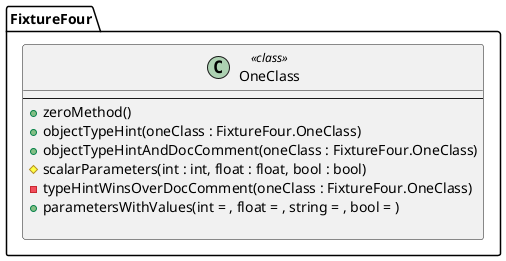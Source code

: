@startuml

namespace FixtureFour {
  class OneClass << class >> {
    --
    +zeroMethod()
    +objectTypeHint(oneClass : FixtureFour.OneClass)
    +objectTypeHintAndDocComment(oneClass : FixtureFour.OneClass)
    #scalarParameters(int : int, float : float, bool : bool)
    –typeHintWinsOverDocComment(oneClass : FixtureFour.OneClass)
    +parametersWithValues(int = , float = , string = , bool = )

  }
}
@enduml
